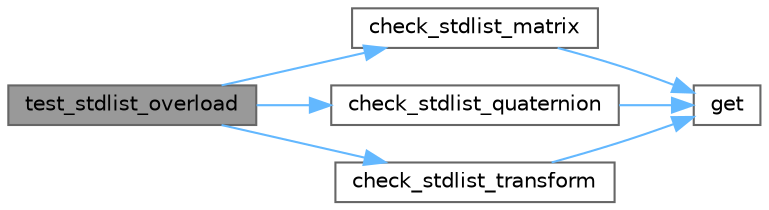 digraph "test_stdlist_overload"
{
 // LATEX_PDF_SIZE
  bgcolor="transparent";
  edge [fontname=Helvetica,fontsize=10,labelfontname=Helvetica,labelfontsize=10];
  node [fontname=Helvetica,fontsize=10,shape=box,height=0.2,width=0.4];
  rankdir="LR";
  Node1 [id="Node000001",label="test_stdlist_overload",height=0.2,width=0.4,color="gray40", fillcolor="grey60", style="filled", fontcolor="black",tooltip=" "];
  Node1 -> Node2 [id="edge1_Node000001_Node000002",color="steelblue1",style="solid",tooltip=" "];
  Node2 [id="Node000002",label="check_stdlist_matrix",height=0.2,width=0.4,color="grey40", fillcolor="white", style="filled",URL="$stdlist__overload_8cpp.html#af3bcc61589973925b7af5f24fe9155fc",tooltip=" "];
  Node2 -> Node3 [id="edge2_Node000002_Node000003",color="steelblue1",style="solid",tooltip=" "];
  Node3 [id="Node000003",label="get",height=0.2,width=0.4,color="grey40", fillcolor="white", style="filled",URL="$stdlist__overload_8cpp.html#a120a90058439faee14791b33f94c0693",tooltip=" "];
  Node1 -> Node4 [id="edge3_Node000001_Node000004",color="steelblue1",style="solid",tooltip=" "];
  Node4 [id="Node000004",label="check_stdlist_quaternion",height=0.2,width=0.4,color="grey40", fillcolor="white", style="filled",URL="$stdlist__overload_8cpp.html#adcc05e001cc6c250734ea9ed72adaa71",tooltip=" "];
  Node4 -> Node3 [id="edge4_Node000004_Node000003",color="steelblue1",style="solid",tooltip=" "];
  Node1 -> Node5 [id="edge5_Node000001_Node000005",color="steelblue1",style="solid",tooltip=" "];
  Node5 [id="Node000005",label="check_stdlist_transform",height=0.2,width=0.4,color="grey40", fillcolor="white", style="filled",URL="$stdlist__overload_8cpp.html#a84d9d1a7fe559652156aabb4c9382b6d",tooltip=" "];
  Node5 -> Node3 [id="edge6_Node000005_Node000003",color="steelblue1",style="solid",tooltip=" "];
}
